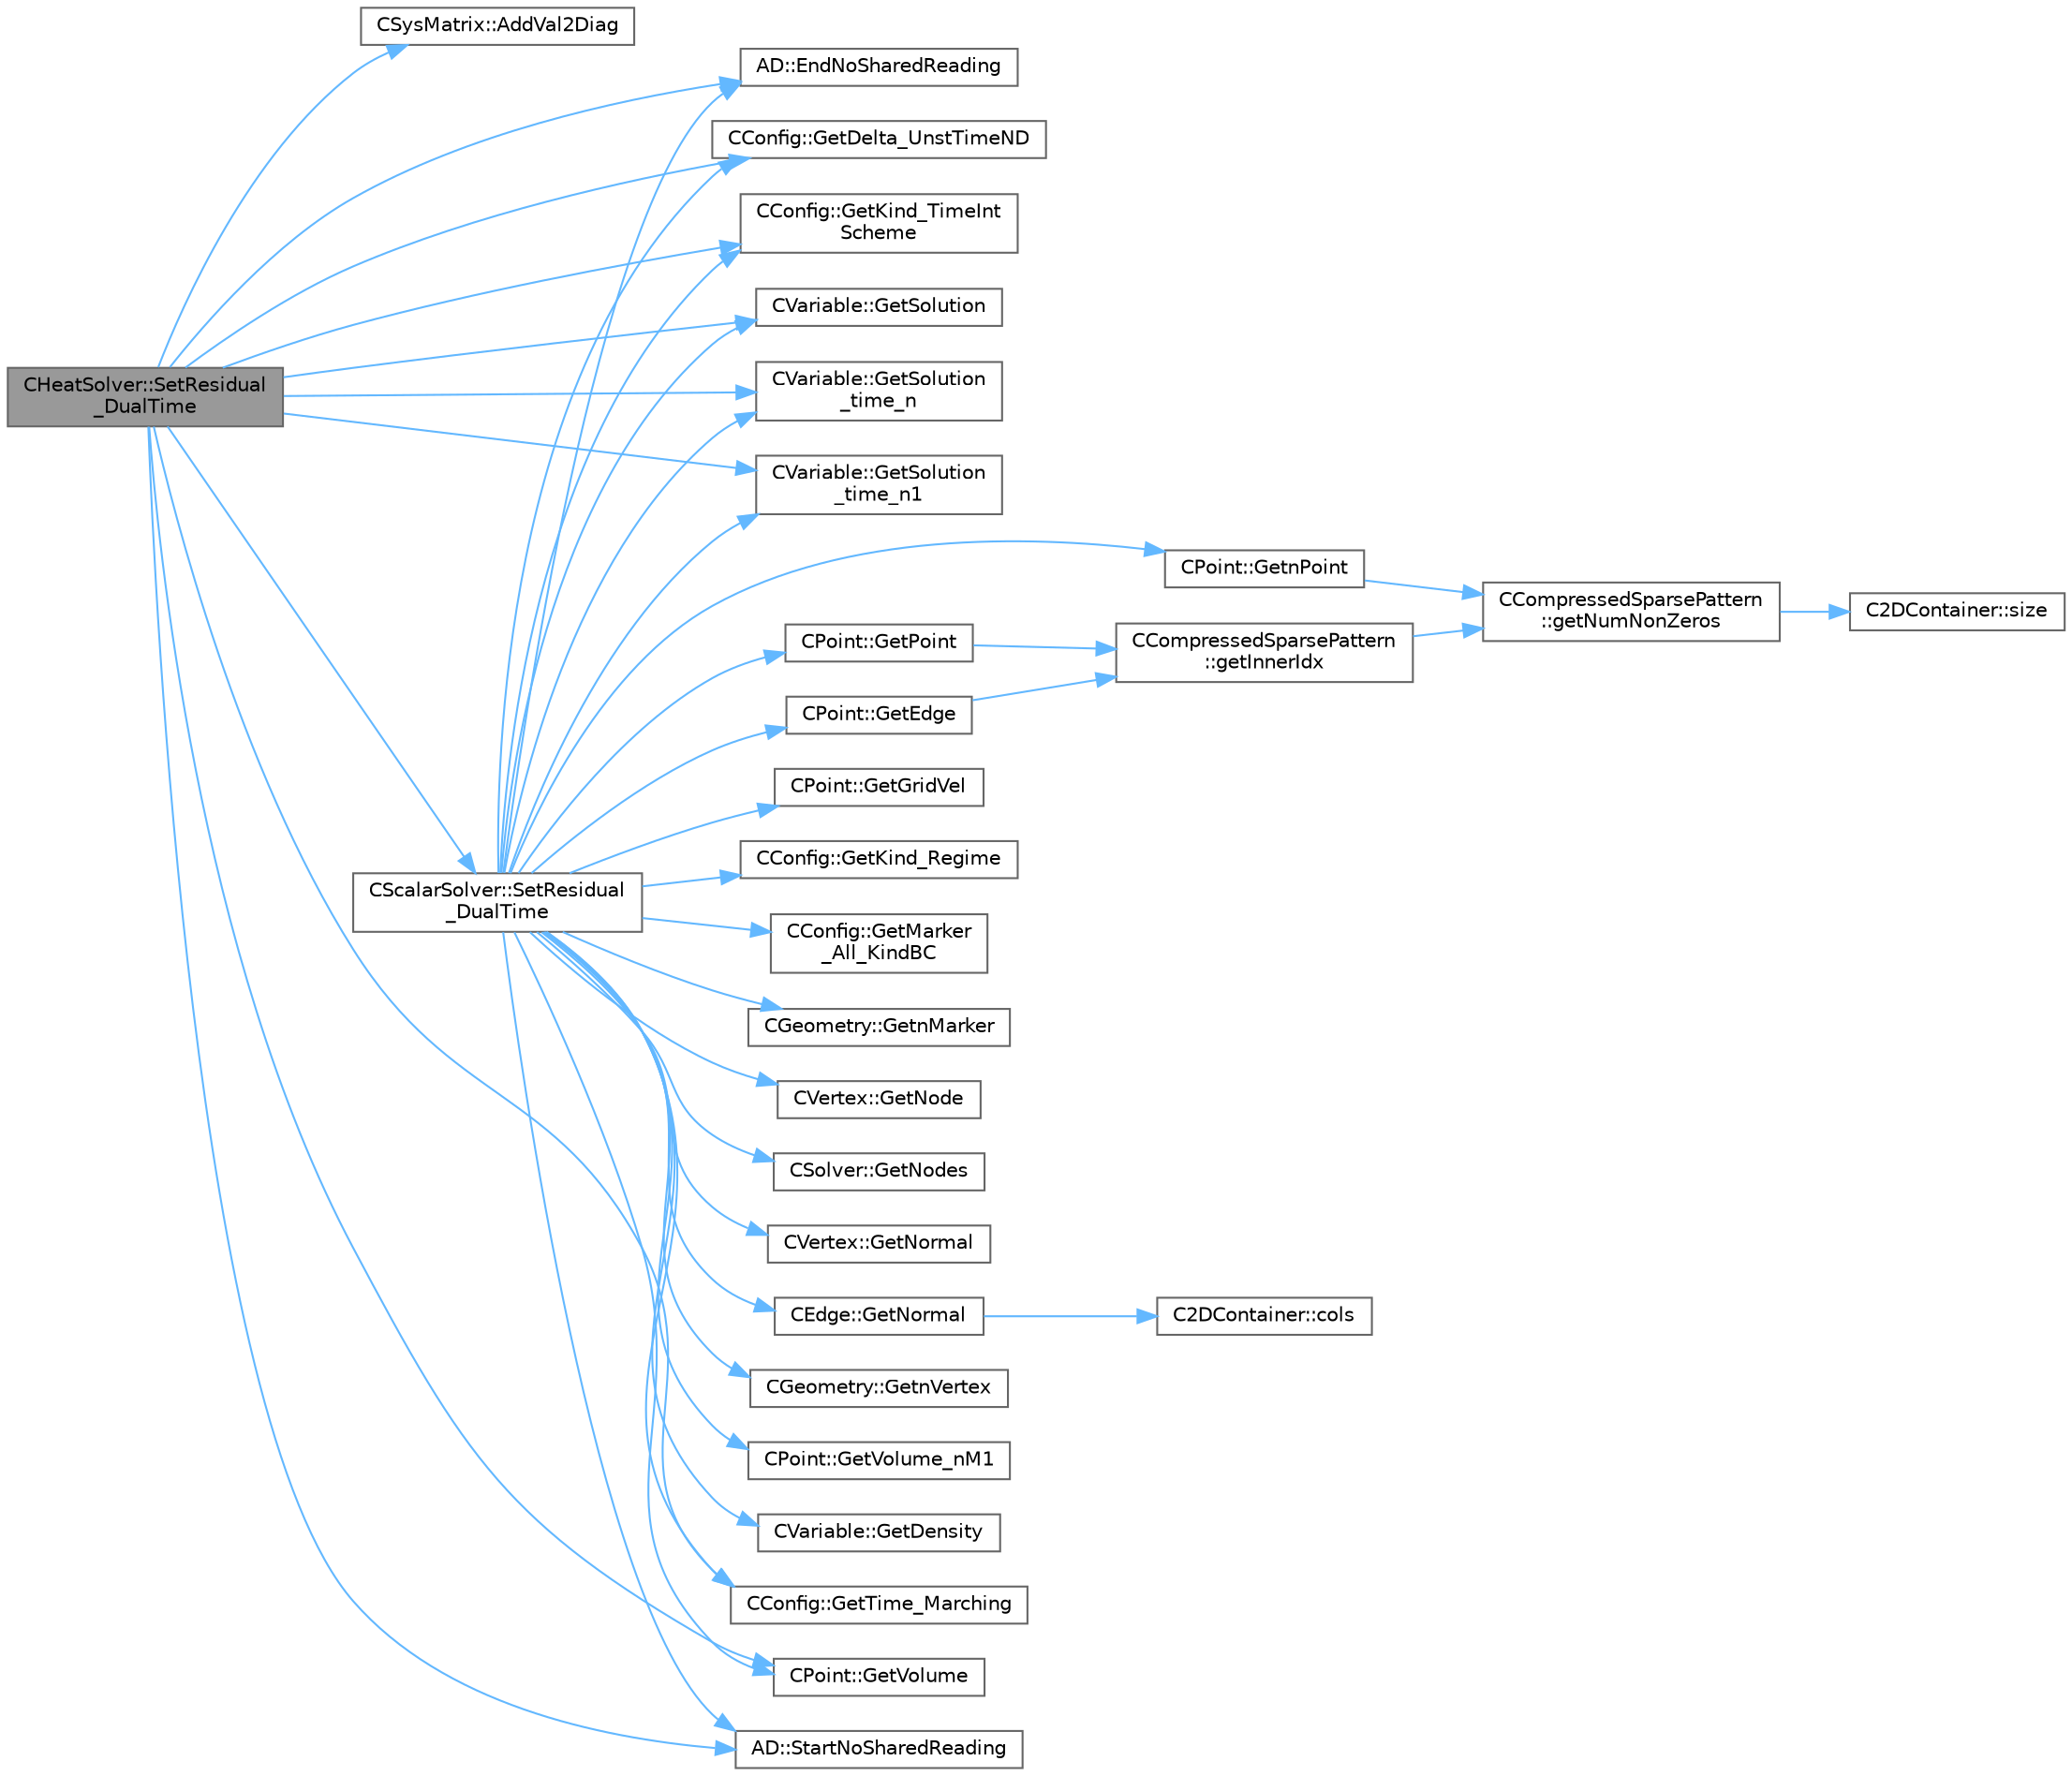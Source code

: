 digraph "CHeatSolver::SetResidual_DualTime"
{
 // LATEX_PDF_SIZE
  bgcolor="transparent";
  edge [fontname=Helvetica,fontsize=10,labelfontname=Helvetica,labelfontsize=10];
  node [fontname=Helvetica,fontsize=10,shape=box,height=0.2,width=0.4];
  rankdir="LR";
  Node1 [id="Node000001",label="CHeatSolver::SetResidual\l_DualTime",height=0.2,width=0.4,color="gray40", fillcolor="grey60", style="filled", fontcolor="black",tooltip="Set the total residual adding the term that comes from the Dual Time-Stepping Strategy."];
  Node1 -> Node2 [id="edge1_Node000001_Node000002",color="steelblue1",style="solid",tooltip=" "];
  Node2 [id="Node000002",label="CSysMatrix::AddVal2Diag",height=0.2,width=0.4,color="grey40", fillcolor="white", style="filled",URL="$classCSysMatrix.html#ad230c61b0790b0bf25bba46a6711fc39",tooltip="Adds the specified value to the diagonal of the (i, i) subblock of the matrix-by-blocks structure."];
  Node1 -> Node3 [id="edge2_Node000001_Node000003",color="steelblue1",style="solid",tooltip=" "];
  Node3 [id="Node000003",label="AD::EndNoSharedReading",height=0.2,width=0.4,color="grey40", fillcolor="white", style="filled",URL="$namespaceAD.html#ac7ec9bb1bce9a9b429ca4f355ffa8d3f",tooltip="End the \"no shared reading\" adjoint evaluation mode."];
  Node1 -> Node4 [id="edge3_Node000001_Node000004",color="steelblue1",style="solid",tooltip=" "];
  Node4 [id="Node000004",label="CConfig::GetDelta_UnstTimeND",height=0.2,width=0.4,color="grey40", fillcolor="white", style="filled",URL="$classCConfig.html#a0acfef8e480970316e9e672eacd59e9b",tooltip="If we are prforming an unsteady simulation, there is only one value of the time step for the complete..."];
  Node1 -> Node5 [id="edge4_Node000001_Node000005",color="steelblue1",style="solid",tooltip=" "];
  Node5 [id="Node000005",label="CConfig::GetKind_TimeInt\lScheme",height=0.2,width=0.4,color="grey40", fillcolor="white", style="filled",URL="$classCConfig.html#ad16f71356f146b530fb1fbb45444525c",tooltip="Get the kind of time integration method."];
  Node1 -> Node6 [id="edge5_Node000001_Node000006",color="steelblue1",style="solid",tooltip=" "];
  Node6 [id="Node000006",label="CVariable::GetSolution",height=0.2,width=0.4,color="grey40", fillcolor="white", style="filled",URL="$classCVariable.html#a261483e39c23c1de7cb9aea7e917c121",tooltip="Get the solution."];
  Node1 -> Node7 [id="edge6_Node000001_Node000007",color="steelblue1",style="solid",tooltip=" "];
  Node7 [id="Node000007",label="CVariable::GetSolution\l_time_n",height=0.2,width=0.4,color="grey40", fillcolor="white", style="filled",URL="$classCVariable.html#a2aec6dba162ef493a8f3e0e8eaa0e132",tooltip="Get the solution at time n."];
  Node1 -> Node8 [id="edge7_Node000001_Node000008",color="steelblue1",style="solid",tooltip=" "];
  Node8 [id="Node000008",label="CVariable::GetSolution\l_time_n1",height=0.2,width=0.4,color="grey40", fillcolor="white", style="filled",URL="$classCVariable.html#a11a0e420f36da5e4679c2e2ff3c11eb5",tooltip="Get the solution at time n-1."];
  Node1 -> Node9 [id="edge8_Node000001_Node000009",color="steelblue1",style="solid",tooltip=" "];
  Node9 [id="Node000009",label="CConfig::GetTime_Marching",height=0.2,width=0.4,color="grey40", fillcolor="white", style="filled",URL="$classCConfig.html#ac47e04d76ce865893a94dcedd3c9b6a5",tooltip="Provides information about the time integration, and change the write in the output files information..."];
  Node1 -> Node10 [id="edge9_Node000001_Node000010",color="steelblue1",style="solid",tooltip=" "];
  Node10 [id="Node000010",label="CPoint::GetVolume",height=0.2,width=0.4,color="grey40", fillcolor="white", style="filled",URL="$classCPoint.html#acc83b19b9c7201987cc2e948a7259af8",tooltip="Get area or volume of the control volume."];
  Node1 -> Node11 [id="edge10_Node000001_Node000011",color="steelblue1",style="solid",tooltip=" "];
  Node11 [id="Node000011",label="CScalarSolver::SetResidual\l_DualTime",height=0.2,width=0.4,color="grey40", fillcolor="white", style="filled",URL="$classCScalarSolver.html#a1fe2b75e493aa743e0979110dea34caf",tooltip="Set the total residual adding the term that comes from the Dual Time-Stepping Strategy."];
  Node11 -> Node3 [id="edge11_Node000011_Node000003",color="steelblue1",style="solid",tooltip=" "];
  Node11 -> Node4 [id="edge12_Node000011_Node000004",color="steelblue1",style="solid",tooltip=" "];
  Node11 -> Node12 [id="edge13_Node000011_Node000012",color="steelblue1",style="solid",tooltip=" "];
  Node12 [id="Node000012",label="CVariable::GetDensity",height=0.2,width=0.4,color="grey40", fillcolor="white", style="filled",URL="$classCVariable.html#a4892ca545884011b7903a8e35c43b43f",tooltip="A virtual member."];
  Node11 -> Node13 [id="edge14_Node000011_Node000013",color="steelblue1",style="solid",tooltip=" "];
  Node13 [id="Node000013",label="CPoint::GetEdge",height=0.2,width=0.4,color="grey40", fillcolor="white", style="filled",URL="$classCPoint.html#a81ff0f12775a22eef9faa4a78810223a",tooltip="Get all the edges that compose the control volume."];
  Node13 -> Node14 [id="edge15_Node000013_Node000014",color="steelblue1",style="solid",tooltip=" "];
  Node14 [id="Node000014",label="CCompressedSparsePattern\l::getInnerIdx",height=0.2,width=0.4,color="grey40", fillcolor="white", style="filled",URL="$classCCompressedSparsePattern.html#a8c4b5a2720a4ebb463c0d8152f052e4d",tooltip=" "];
  Node14 -> Node15 [id="edge16_Node000014_Node000015",color="steelblue1",style="solid",tooltip=" "];
  Node15 [id="Node000015",label="CCompressedSparsePattern\l::getNumNonZeros",height=0.2,width=0.4,color="grey40", fillcolor="white", style="filled",URL="$classCCompressedSparsePattern.html#abbca9e2c2e9f3d3f568772f9edf0c0aa",tooltip=" "];
  Node15 -> Node16 [id="edge17_Node000015_Node000016",color="steelblue1",style="solid",tooltip=" "];
  Node16 [id="Node000016",label="C2DContainer::size",height=0.2,width=0.4,color="grey40", fillcolor="white", style="filled",URL="$classC2DContainer.html#a8278113dbcf54123f9852e7e44583759",tooltip=" "];
  Node11 -> Node17 [id="edge18_Node000011_Node000017",color="steelblue1",style="solid",tooltip=" "];
  Node17 [id="Node000017",label="CPoint::GetGridVel",height=0.2,width=0.4,color="grey40", fillcolor="white", style="filled",URL="$classCPoint.html#ad7b8ff47f6645f36c9a529073343c097",tooltip="Get the value of the grid velocity at the point."];
  Node11 -> Node18 [id="edge19_Node000011_Node000018",color="steelblue1",style="solid",tooltip=" "];
  Node18 [id="Node000018",label="CConfig::GetKind_Regime",height=0.2,width=0.4,color="grey40", fillcolor="white", style="filled",URL="$classCConfig.html#afbf664fbd8b2c75c5874432fdc185937",tooltip="Governing equations of the flow (it can be different from the run time equation)."];
  Node11 -> Node5 [id="edge20_Node000011_Node000005",color="steelblue1",style="solid",tooltip=" "];
  Node11 -> Node19 [id="edge21_Node000011_Node000019",color="steelblue1",style="solid",tooltip=" "];
  Node19 [id="Node000019",label="CConfig::GetMarker\l_All_KindBC",height=0.2,width=0.4,color="grey40", fillcolor="white", style="filled",URL="$classCConfig.html#ae003cd8f406eaaa91849a774c9a20730",tooltip="Get the kind of boundary for each marker."];
  Node11 -> Node20 [id="edge22_Node000011_Node000020",color="steelblue1",style="solid",tooltip=" "];
  Node20 [id="Node000020",label="CGeometry::GetnMarker",height=0.2,width=0.4,color="grey40", fillcolor="white", style="filled",URL="$classCGeometry.html#ad2f9fe832b72d5a032d709d25879bbd2",tooltip="Get number of markers."];
  Node11 -> Node21 [id="edge23_Node000011_Node000021",color="steelblue1",style="solid",tooltip=" "];
  Node21 [id="Node000021",label="CVertex::GetNode",height=0.2,width=0.4,color="grey40", fillcolor="white", style="filled",URL="$classCVertex.html#ad568da06e7191358d3a09a1bee71cdb5",tooltip="Get the node of the vertex."];
  Node11 -> Node22 [id="edge24_Node000011_Node000022",color="steelblue1",style="solid",tooltip=" "];
  Node22 [id="Node000022",label="CSolver::GetNodes",height=0.2,width=0.4,color="grey40", fillcolor="white", style="filled",URL="$classCSolver.html#adb28ae3845a6b61cf764a8e9fe4b794e",tooltip="Allow outside access to the nodes of the solver, containing conservatives, primitives,..."];
  Node11 -> Node23 [id="edge25_Node000011_Node000023",color="steelblue1",style="solid",tooltip=" "];
  Node23 [id="Node000023",label="CVertex::GetNormal",height=0.2,width=0.4,color="grey40", fillcolor="white", style="filled",URL="$classCVertex.html#a57cacfe764770e6c0e54c278cb584f7c",tooltip="Copy the the normal vector of a face."];
  Node11 -> Node24 [id="edge26_Node000011_Node000024",color="steelblue1",style="solid",tooltip=" "];
  Node24 [id="Node000024",label="CEdge::GetNormal",height=0.2,width=0.4,color="grey40", fillcolor="white", style="filled",URL="$classCEdge.html#a4ace970590e47bd39ea5780c3e0e2037",tooltip="Copy the the normal vector of a face."];
  Node24 -> Node25 [id="edge27_Node000024_Node000025",color="steelblue1",style="solid",tooltip=" "];
  Node25 [id="Node000025",label="C2DContainer::cols",height=0.2,width=0.4,color="grey40", fillcolor="white", style="filled",URL="$classC2DContainer.html#ab6d9161cd08887f034322ebcbc3deb12",tooltip=" "];
  Node11 -> Node26 [id="edge28_Node000011_Node000026",color="steelblue1",style="solid",tooltip=" "];
  Node26 [id="Node000026",label="CPoint::GetnPoint",height=0.2,width=0.4,color="grey40", fillcolor="white", style="filled",URL="$classCPoint.html#accb93eb81c4e7e6c2605a7cd0d3c9cba",tooltip="Get the number of points that compose the control volume."];
  Node26 -> Node15 [id="edge29_Node000026_Node000015",color="steelblue1",style="solid",tooltip=" "];
  Node11 -> Node27 [id="edge30_Node000011_Node000027",color="steelblue1",style="solid",tooltip=" "];
  Node27 [id="Node000027",label="CGeometry::GetnVertex",height=0.2,width=0.4,color="grey40", fillcolor="white", style="filled",URL="$classCGeometry.html#a00b7f7e71ff42bd38f39147366dd093a",tooltip="Get number of vertices."];
  Node11 -> Node28 [id="edge31_Node000011_Node000028",color="steelblue1",style="solid",tooltip=" "];
  Node28 [id="Node000028",label="CPoint::GetPoint",height=0.2,width=0.4,color="grey40", fillcolor="white", style="filled",URL="$classCPoint.html#a7916494f3e23b9fd83e6a808b9d144e8",tooltip="Get all the points that compose the control volume."];
  Node28 -> Node14 [id="edge32_Node000028_Node000014",color="steelblue1",style="solid",tooltip=" "];
  Node11 -> Node6 [id="edge33_Node000011_Node000006",color="steelblue1",style="solid",tooltip=" "];
  Node11 -> Node7 [id="edge34_Node000011_Node000007",color="steelblue1",style="solid",tooltip=" "];
  Node11 -> Node8 [id="edge35_Node000011_Node000008",color="steelblue1",style="solid",tooltip=" "];
  Node11 -> Node9 [id="edge36_Node000011_Node000009",color="steelblue1",style="solid",tooltip=" "];
  Node11 -> Node10 [id="edge37_Node000011_Node000010",color="steelblue1",style="solid",tooltip=" "];
  Node11 -> Node29 [id="edge38_Node000011_Node000029",color="steelblue1",style="solid",tooltip=" "];
  Node29 [id="Node000029",label="CPoint::GetVolume_nM1",height=0.2,width=0.4,color="grey40", fillcolor="white", style="filled",URL="$classCPoint.html#adb0bb129ba403095ea1de8b07c84c062",tooltip="Get the volume of the control volume at time n+1."];
  Node11 -> Node30 [id="edge39_Node000011_Node000030",color="steelblue1",style="solid",tooltip=" "];
  Node30 [id="Node000030",label="AD::StartNoSharedReading",height=0.2,width=0.4,color="grey40", fillcolor="white", style="filled",URL="$namespaceAD.html#ac6c34b1654aff3cb19cb0e0de7f2ae5b",tooltip="Begin a hybrid parallel adjoint evaluation mode that assumes an inherently safe reverse path."];
  Node1 -> Node30 [id="edge40_Node000001_Node000030",color="steelblue1",style="solid",tooltip=" "];
}
